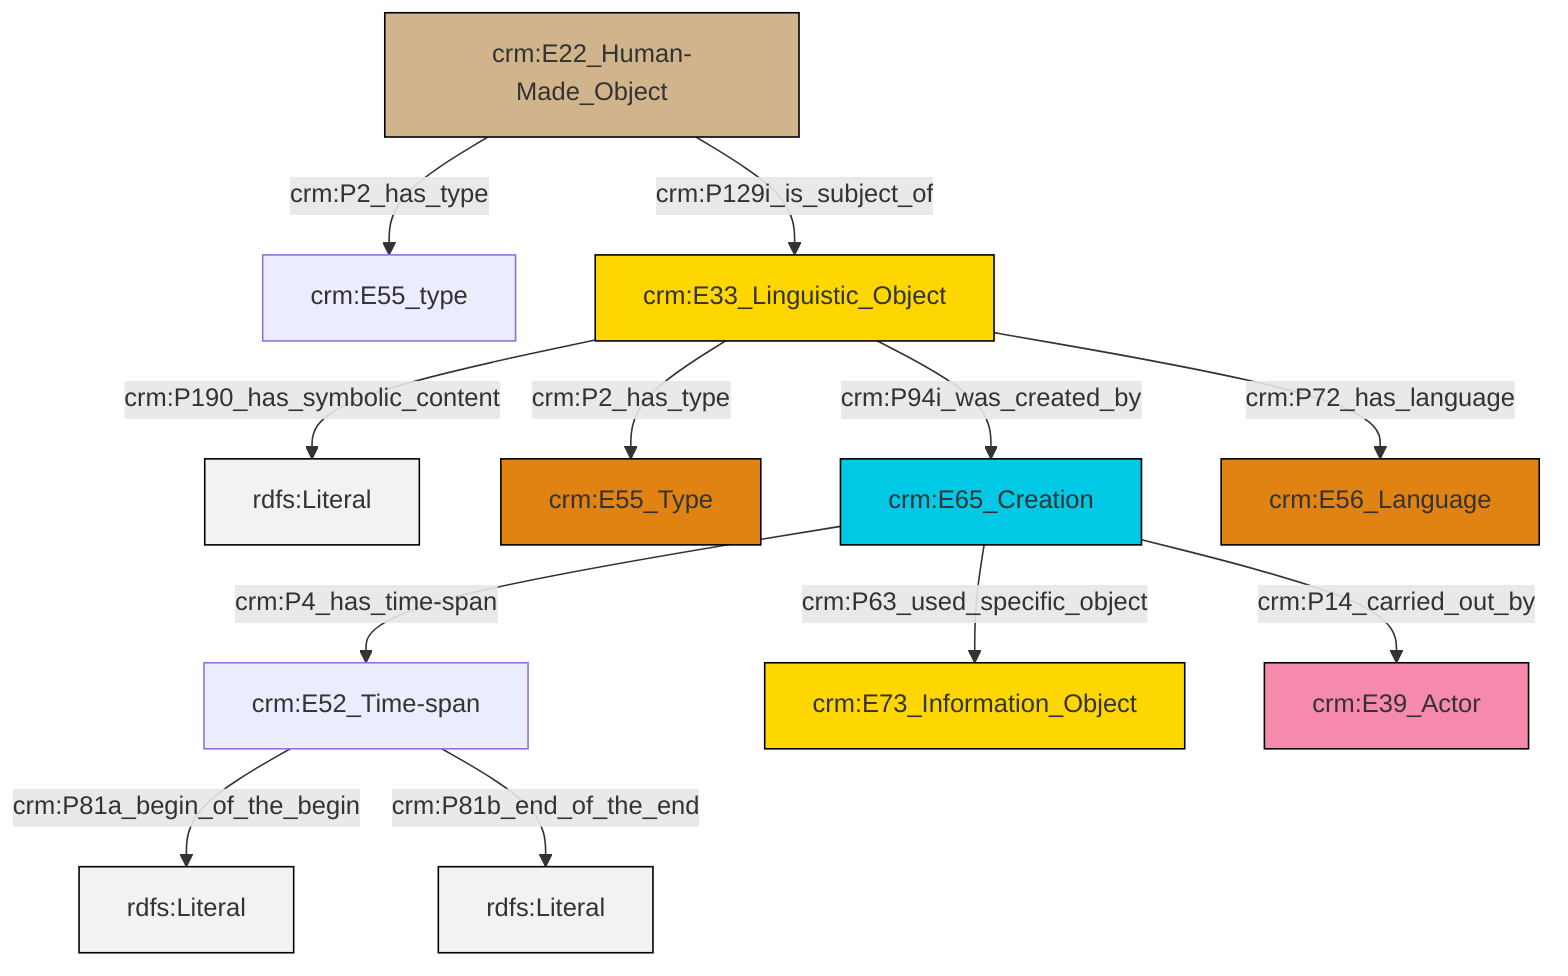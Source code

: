 graph TD
classDef Literal fill:#f2f2f2,stroke:#000000;
classDef CRM_Entity fill:#FFFFFF,stroke:#000000;
classDef Temporal_Entity fill:#00C9E6, stroke:#000000;
classDef Type fill:#E18312, stroke:#000000;
classDef Time-Span fill:#2C9C91, stroke:#000000;
classDef Appellation fill:#FFEB7F, stroke:#000000;
classDef Place fill:#008836, stroke:#000000;
classDef Persistent_Item fill:#B266B2, stroke:#000000;
classDef Conceptual_Object fill:#FFD700, stroke:#000000;
classDef Physical_Thing fill:#D2B48C, stroke:#000000;
classDef Actor fill:#f58aad, stroke:#000000;
classDef PC_Classes fill:#4ce600, stroke:#000000;
classDef Multi fill:#cccccc,stroke:#000000;

2["crm:E33_Linguistic_Object"]:::Conceptual_Object -->|crm:P190_has_symbolic_content| 3[rdfs:Literal]:::Literal
4["crm:E22_Human-Made_Object"]:::Physical_Thing -->|crm:P129i_is_subject_of| 2["crm:E33_Linguistic_Object"]:::Conceptual_Object
7["crm:E52_Time-span"]:::Default -->|crm:P81a_begin_of_the_begin| 9[rdfs:Literal]:::Literal
2["crm:E33_Linguistic_Object"]:::Conceptual_Object -->|crm:P94i_was_created_by| 11["crm:E65_Creation"]:::Temporal_Entity
7["crm:E52_Time-span"]:::Default -->|crm:P81b_end_of_the_end| 13[rdfs:Literal]:::Literal
4["crm:E22_Human-Made_Object"]:::Physical_Thing -->|crm:P2_has_type| 0["crm:E55_type"]:::Default
2["crm:E33_Linguistic_Object"]:::Conceptual_Object -->|crm:P72_has_language| 14["crm:E56_Language"]:::Type
2["crm:E33_Linguistic_Object"]:::Conceptual_Object -->|crm:P2_has_type| 5["crm:E55_Type"]:::Type
11["crm:E65_Creation"]:::Temporal_Entity -->|crm:P14_carried_out_by| 17["crm:E39_Actor"]:::Actor
11["crm:E65_Creation"]:::Temporal_Entity -->|crm:P63_used_specific_object| 15["crm:E73_Information_Object"]:::Conceptual_Object
11["crm:E65_Creation"]:::Temporal_Entity -->|crm:P4_has_time-span| 7["crm:E52_Time-span"]:::Default